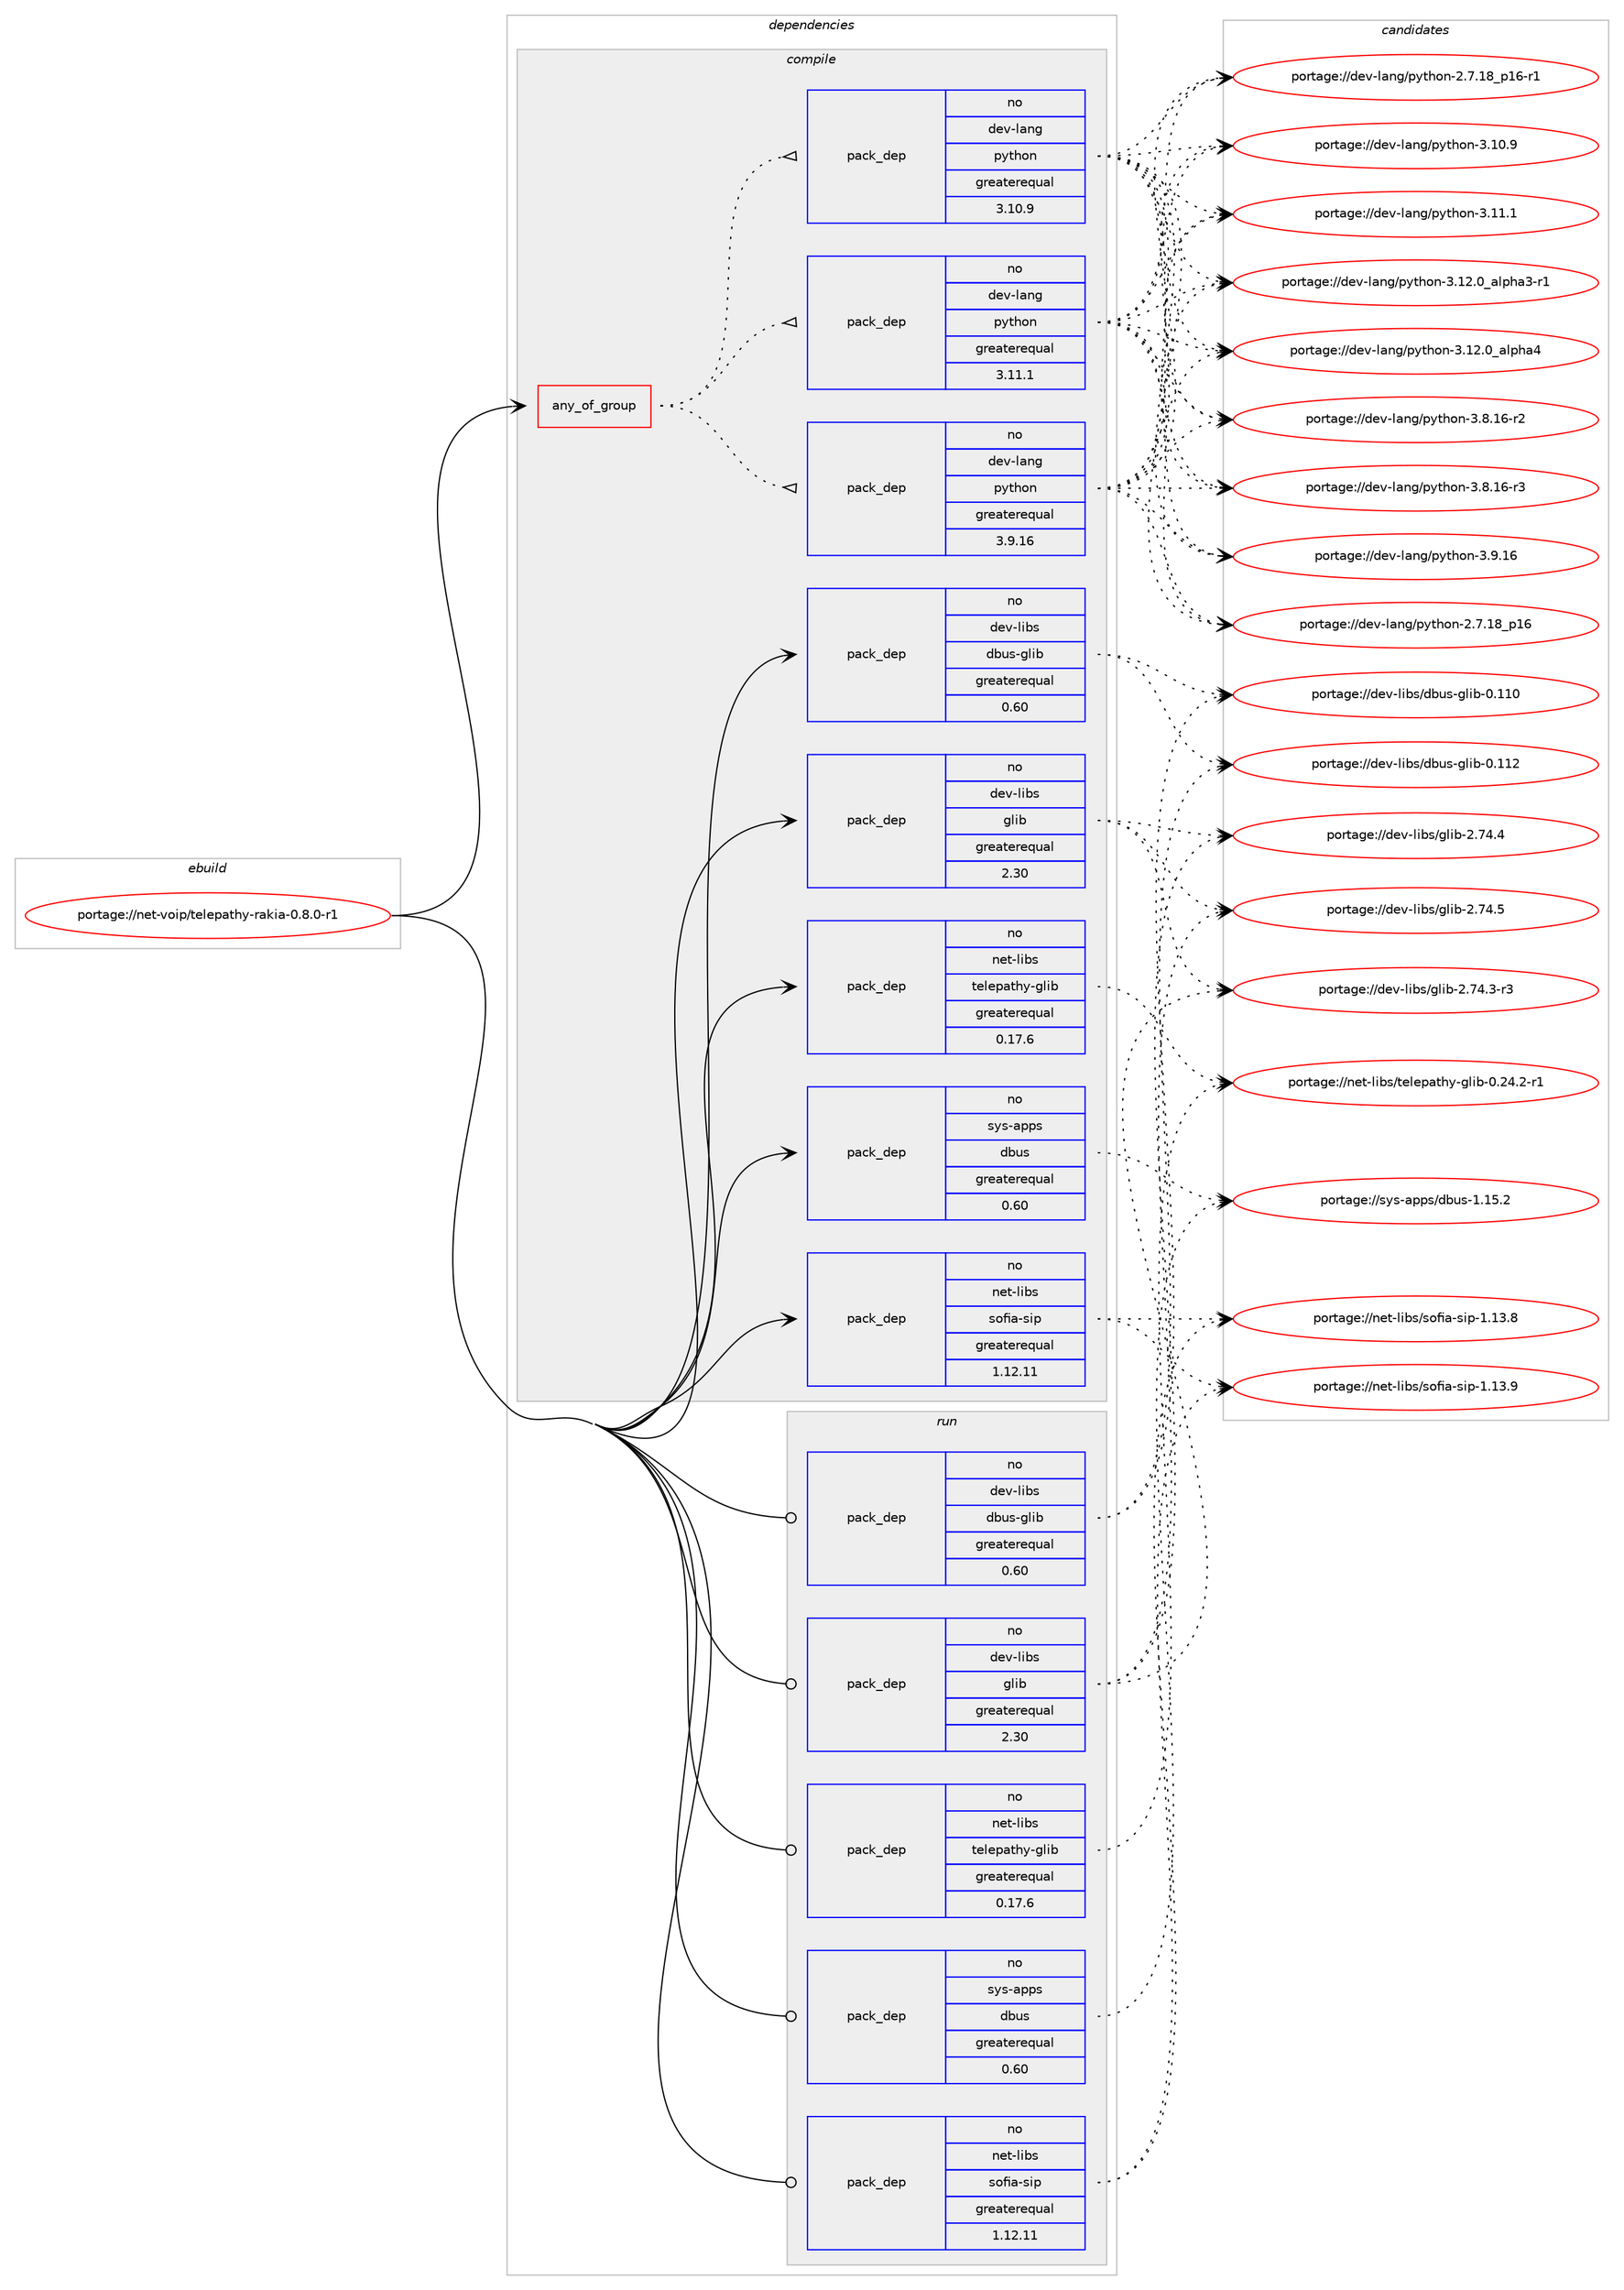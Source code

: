 digraph prolog {

# *************
# Graph options
# *************

newrank=true;
concentrate=true;
compound=true;
graph [rankdir=LR,fontname=Helvetica,fontsize=10,ranksep=1.5];#, ranksep=2.5, nodesep=0.2];
edge  [arrowhead=vee];
node  [fontname=Helvetica,fontsize=10];

# **********
# The ebuild
# **********

subgraph cluster_leftcol {
color=gray;
rank=same;
label=<<i>ebuild</i>>;
id [label="portage://net-voip/telepathy-rakia-0.8.0-r1", color=red, width=4, href="../net-voip/telepathy-rakia-0.8.0-r1.svg"];
}

# ****************
# The dependencies
# ****************

subgraph cluster_midcol {
color=gray;
label=<<i>dependencies</i>>;
subgraph cluster_compile {
fillcolor="#eeeeee";
style=filled;
label=<<i>compile</i>>;
subgraph any11 {
dependency436 [label=<<TABLE BORDER="0" CELLBORDER="1" CELLSPACING="0" CELLPADDING="4"><TR><TD CELLPADDING="10">any_of_group</TD></TR></TABLE>>, shape=none, color=red];subgraph pack193 {
dependency437 [label=<<TABLE BORDER="0" CELLBORDER="1" CELLSPACING="0" CELLPADDING="4" WIDTH="220"><TR><TD ROWSPAN="6" CELLPADDING="30">pack_dep</TD></TR><TR><TD WIDTH="110">no</TD></TR><TR><TD>dev-lang</TD></TR><TR><TD>python</TD></TR><TR><TD>greaterequal</TD></TR><TR><TD>3.11.1</TD></TR></TABLE>>, shape=none, color=blue];
}
dependency436:e -> dependency437:w [weight=20,style="dotted",arrowhead="oinv"];
subgraph pack194 {
dependency438 [label=<<TABLE BORDER="0" CELLBORDER="1" CELLSPACING="0" CELLPADDING="4" WIDTH="220"><TR><TD ROWSPAN="6" CELLPADDING="30">pack_dep</TD></TR><TR><TD WIDTH="110">no</TD></TR><TR><TD>dev-lang</TD></TR><TR><TD>python</TD></TR><TR><TD>greaterequal</TD></TR><TR><TD>3.10.9</TD></TR></TABLE>>, shape=none, color=blue];
}
dependency436:e -> dependency438:w [weight=20,style="dotted",arrowhead="oinv"];
subgraph pack195 {
dependency439 [label=<<TABLE BORDER="0" CELLBORDER="1" CELLSPACING="0" CELLPADDING="4" WIDTH="220"><TR><TD ROWSPAN="6" CELLPADDING="30">pack_dep</TD></TR><TR><TD WIDTH="110">no</TD></TR><TR><TD>dev-lang</TD></TR><TR><TD>python</TD></TR><TR><TD>greaterequal</TD></TR><TR><TD>3.9.16</TD></TR></TABLE>>, shape=none, color=blue];
}
dependency436:e -> dependency439:w [weight=20,style="dotted",arrowhead="oinv"];
}
id:e -> dependency436:w [weight=20,style="solid",arrowhead="vee"];
subgraph pack196 {
dependency440 [label=<<TABLE BORDER="0" CELLBORDER="1" CELLSPACING="0" CELLPADDING="4" WIDTH="220"><TR><TD ROWSPAN="6" CELLPADDING="30">pack_dep</TD></TR><TR><TD WIDTH="110">no</TD></TR><TR><TD>dev-libs</TD></TR><TR><TD>dbus-glib</TD></TR><TR><TD>greaterequal</TD></TR><TR><TD>0.60</TD></TR></TABLE>>, shape=none, color=blue];
}
id:e -> dependency440:w [weight=20,style="solid",arrowhead="vee"];
subgraph pack197 {
dependency441 [label=<<TABLE BORDER="0" CELLBORDER="1" CELLSPACING="0" CELLPADDING="4" WIDTH="220"><TR><TD ROWSPAN="6" CELLPADDING="30">pack_dep</TD></TR><TR><TD WIDTH="110">no</TD></TR><TR><TD>dev-libs</TD></TR><TR><TD>glib</TD></TR><TR><TD>greaterequal</TD></TR><TR><TD>2.30</TD></TR></TABLE>>, shape=none, color=blue];
}
id:e -> dependency441:w [weight=20,style="solid",arrowhead="vee"];
# *** BEGIN UNKNOWN DEPENDENCY TYPE (TODO) ***
# id -> package_dependency(portage://net-voip/telepathy-rakia-0.8.0-r1,install,no,dev-libs,libxslt,none,[,,],[],[])
# *** END UNKNOWN DEPENDENCY TYPE (TODO) ***

subgraph pack198 {
dependency442 [label=<<TABLE BORDER="0" CELLBORDER="1" CELLSPACING="0" CELLPADDING="4" WIDTH="220"><TR><TD ROWSPAN="6" CELLPADDING="30">pack_dep</TD></TR><TR><TD WIDTH="110">no</TD></TR><TR><TD>net-libs</TD></TR><TR><TD>sofia-sip</TD></TR><TR><TD>greaterequal</TD></TR><TR><TD>1.12.11</TD></TR></TABLE>>, shape=none, color=blue];
}
id:e -> dependency442:w [weight=20,style="solid",arrowhead="vee"];
subgraph pack199 {
dependency443 [label=<<TABLE BORDER="0" CELLBORDER="1" CELLSPACING="0" CELLPADDING="4" WIDTH="220"><TR><TD ROWSPAN="6" CELLPADDING="30">pack_dep</TD></TR><TR><TD WIDTH="110">no</TD></TR><TR><TD>net-libs</TD></TR><TR><TD>telepathy-glib</TD></TR><TR><TD>greaterequal</TD></TR><TR><TD>0.17.6</TD></TR></TABLE>>, shape=none, color=blue];
}
id:e -> dependency443:w [weight=20,style="solid",arrowhead="vee"];
subgraph pack200 {
dependency444 [label=<<TABLE BORDER="0" CELLBORDER="1" CELLSPACING="0" CELLPADDING="4" WIDTH="220"><TR><TD ROWSPAN="6" CELLPADDING="30">pack_dep</TD></TR><TR><TD WIDTH="110">no</TD></TR><TR><TD>sys-apps</TD></TR><TR><TD>dbus</TD></TR><TR><TD>greaterequal</TD></TR><TR><TD>0.60</TD></TR></TABLE>>, shape=none, color=blue];
}
id:e -> dependency444:w [weight=20,style="solid",arrowhead="vee"];
}
subgraph cluster_compileandrun {
fillcolor="#eeeeee";
style=filled;
label=<<i>compile and run</i>>;
}
subgraph cluster_run {
fillcolor="#eeeeee";
style=filled;
label=<<i>run</i>>;
subgraph pack201 {
dependency445 [label=<<TABLE BORDER="0" CELLBORDER="1" CELLSPACING="0" CELLPADDING="4" WIDTH="220"><TR><TD ROWSPAN="6" CELLPADDING="30">pack_dep</TD></TR><TR><TD WIDTH="110">no</TD></TR><TR><TD>dev-libs</TD></TR><TR><TD>dbus-glib</TD></TR><TR><TD>greaterequal</TD></TR><TR><TD>0.60</TD></TR></TABLE>>, shape=none, color=blue];
}
id:e -> dependency445:w [weight=20,style="solid",arrowhead="odot"];
subgraph pack202 {
dependency446 [label=<<TABLE BORDER="0" CELLBORDER="1" CELLSPACING="0" CELLPADDING="4" WIDTH="220"><TR><TD ROWSPAN="6" CELLPADDING="30">pack_dep</TD></TR><TR><TD WIDTH="110">no</TD></TR><TR><TD>dev-libs</TD></TR><TR><TD>glib</TD></TR><TR><TD>greaterequal</TD></TR><TR><TD>2.30</TD></TR></TABLE>>, shape=none, color=blue];
}
id:e -> dependency446:w [weight=20,style="solid",arrowhead="odot"];
subgraph pack203 {
dependency447 [label=<<TABLE BORDER="0" CELLBORDER="1" CELLSPACING="0" CELLPADDING="4" WIDTH="220"><TR><TD ROWSPAN="6" CELLPADDING="30">pack_dep</TD></TR><TR><TD WIDTH="110">no</TD></TR><TR><TD>net-libs</TD></TR><TR><TD>sofia-sip</TD></TR><TR><TD>greaterequal</TD></TR><TR><TD>1.12.11</TD></TR></TABLE>>, shape=none, color=blue];
}
id:e -> dependency447:w [weight=20,style="solid",arrowhead="odot"];
subgraph pack204 {
dependency448 [label=<<TABLE BORDER="0" CELLBORDER="1" CELLSPACING="0" CELLPADDING="4" WIDTH="220"><TR><TD ROWSPAN="6" CELLPADDING="30">pack_dep</TD></TR><TR><TD WIDTH="110">no</TD></TR><TR><TD>net-libs</TD></TR><TR><TD>telepathy-glib</TD></TR><TR><TD>greaterequal</TD></TR><TR><TD>0.17.6</TD></TR></TABLE>>, shape=none, color=blue];
}
id:e -> dependency448:w [weight=20,style="solid",arrowhead="odot"];
subgraph pack205 {
dependency449 [label=<<TABLE BORDER="0" CELLBORDER="1" CELLSPACING="0" CELLPADDING="4" WIDTH="220"><TR><TD ROWSPAN="6" CELLPADDING="30">pack_dep</TD></TR><TR><TD WIDTH="110">no</TD></TR><TR><TD>sys-apps</TD></TR><TR><TD>dbus</TD></TR><TR><TD>greaterequal</TD></TR><TR><TD>0.60</TD></TR></TABLE>>, shape=none, color=blue];
}
id:e -> dependency449:w [weight=20,style="solid",arrowhead="odot"];
# *** BEGIN UNKNOWN DEPENDENCY TYPE (TODO) ***
# id -> package_dependency(portage://net-voip/telepathy-rakia-0.8.0-r1,run,weak,net-voip,telepathy-sofiasip,none,[,,],[],[])
# *** END UNKNOWN DEPENDENCY TYPE (TODO) ***

}
}

# **************
# The candidates
# **************

subgraph cluster_choices {
rank=same;
color=gray;
label=<<i>candidates</i>>;

subgraph choice193 {
color=black;
nodesep=1;
choice10010111845108971101034711212111610411111045504655464956951124954 [label="portage://dev-lang/python-2.7.18_p16", color=red, width=4,href="../dev-lang/python-2.7.18_p16.svg"];
choice100101118451089711010347112121116104111110455046554649569511249544511449 [label="portage://dev-lang/python-2.7.18_p16-r1", color=red, width=4,href="../dev-lang/python-2.7.18_p16-r1.svg"];
choice10010111845108971101034711212111610411111045514649484657 [label="portage://dev-lang/python-3.10.9", color=red, width=4,href="../dev-lang/python-3.10.9.svg"];
choice10010111845108971101034711212111610411111045514649494649 [label="portage://dev-lang/python-3.11.1", color=red, width=4,href="../dev-lang/python-3.11.1.svg"];
choice10010111845108971101034711212111610411111045514649504648959710811210497514511449 [label="portage://dev-lang/python-3.12.0_alpha3-r1", color=red, width=4,href="../dev-lang/python-3.12.0_alpha3-r1.svg"];
choice1001011184510897110103471121211161041111104551464950464895971081121049752 [label="portage://dev-lang/python-3.12.0_alpha4", color=red, width=4,href="../dev-lang/python-3.12.0_alpha4.svg"];
choice100101118451089711010347112121116104111110455146564649544511450 [label="portage://dev-lang/python-3.8.16-r2", color=red, width=4,href="../dev-lang/python-3.8.16-r2.svg"];
choice100101118451089711010347112121116104111110455146564649544511451 [label="portage://dev-lang/python-3.8.16-r3", color=red, width=4,href="../dev-lang/python-3.8.16-r3.svg"];
choice10010111845108971101034711212111610411111045514657464954 [label="portage://dev-lang/python-3.9.16", color=red, width=4,href="../dev-lang/python-3.9.16.svg"];
dependency437:e -> choice10010111845108971101034711212111610411111045504655464956951124954:w [style=dotted,weight="100"];
dependency437:e -> choice100101118451089711010347112121116104111110455046554649569511249544511449:w [style=dotted,weight="100"];
dependency437:e -> choice10010111845108971101034711212111610411111045514649484657:w [style=dotted,weight="100"];
dependency437:e -> choice10010111845108971101034711212111610411111045514649494649:w [style=dotted,weight="100"];
dependency437:e -> choice10010111845108971101034711212111610411111045514649504648959710811210497514511449:w [style=dotted,weight="100"];
dependency437:e -> choice1001011184510897110103471121211161041111104551464950464895971081121049752:w [style=dotted,weight="100"];
dependency437:e -> choice100101118451089711010347112121116104111110455146564649544511450:w [style=dotted,weight="100"];
dependency437:e -> choice100101118451089711010347112121116104111110455146564649544511451:w [style=dotted,weight="100"];
dependency437:e -> choice10010111845108971101034711212111610411111045514657464954:w [style=dotted,weight="100"];
}
subgraph choice194 {
color=black;
nodesep=1;
choice10010111845108971101034711212111610411111045504655464956951124954 [label="portage://dev-lang/python-2.7.18_p16", color=red, width=4,href="../dev-lang/python-2.7.18_p16.svg"];
choice100101118451089711010347112121116104111110455046554649569511249544511449 [label="portage://dev-lang/python-2.7.18_p16-r1", color=red, width=4,href="../dev-lang/python-2.7.18_p16-r1.svg"];
choice10010111845108971101034711212111610411111045514649484657 [label="portage://dev-lang/python-3.10.9", color=red, width=4,href="../dev-lang/python-3.10.9.svg"];
choice10010111845108971101034711212111610411111045514649494649 [label="portage://dev-lang/python-3.11.1", color=red, width=4,href="../dev-lang/python-3.11.1.svg"];
choice10010111845108971101034711212111610411111045514649504648959710811210497514511449 [label="portage://dev-lang/python-3.12.0_alpha3-r1", color=red, width=4,href="../dev-lang/python-3.12.0_alpha3-r1.svg"];
choice1001011184510897110103471121211161041111104551464950464895971081121049752 [label="portage://dev-lang/python-3.12.0_alpha4", color=red, width=4,href="../dev-lang/python-3.12.0_alpha4.svg"];
choice100101118451089711010347112121116104111110455146564649544511450 [label="portage://dev-lang/python-3.8.16-r2", color=red, width=4,href="../dev-lang/python-3.8.16-r2.svg"];
choice100101118451089711010347112121116104111110455146564649544511451 [label="portage://dev-lang/python-3.8.16-r3", color=red, width=4,href="../dev-lang/python-3.8.16-r3.svg"];
choice10010111845108971101034711212111610411111045514657464954 [label="portage://dev-lang/python-3.9.16", color=red, width=4,href="../dev-lang/python-3.9.16.svg"];
dependency438:e -> choice10010111845108971101034711212111610411111045504655464956951124954:w [style=dotted,weight="100"];
dependency438:e -> choice100101118451089711010347112121116104111110455046554649569511249544511449:w [style=dotted,weight="100"];
dependency438:e -> choice10010111845108971101034711212111610411111045514649484657:w [style=dotted,weight="100"];
dependency438:e -> choice10010111845108971101034711212111610411111045514649494649:w [style=dotted,weight="100"];
dependency438:e -> choice10010111845108971101034711212111610411111045514649504648959710811210497514511449:w [style=dotted,weight="100"];
dependency438:e -> choice1001011184510897110103471121211161041111104551464950464895971081121049752:w [style=dotted,weight="100"];
dependency438:e -> choice100101118451089711010347112121116104111110455146564649544511450:w [style=dotted,weight="100"];
dependency438:e -> choice100101118451089711010347112121116104111110455146564649544511451:w [style=dotted,weight="100"];
dependency438:e -> choice10010111845108971101034711212111610411111045514657464954:w [style=dotted,weight="100"];
}
subgraph choice195 {
color=black;
nodesep=1;
choice10010111845108971101034711212111610411111045504655464956951124954 [label="portage://dev-lang/python-2.7.18_p16", color=red, width=4,href="../dev-lang/python-2.7.18_p16.svg"];
choice100101118451089711010347112121116104111110455046554649569511249544511449 [label="portage://dev-lang/python-2.7.18_p16-r1", color=red, width=4,href="../dev-lang/python-2.7.18_p16-r1.svg"];
choice10010111845108971101034711212111610411111045514649484657 [label="portage://dev-lang/python-3.10.9", color=red, width=4,href="../dev-lang/python-3.10.9.svg"];
choice10010111845108971101034711212111610411111045514649494649 [label="portage://dev-lang/python-3.11.1", color=red, width=4,href="../dev-lang/python-3.11.1.svg"];
choice10010111845108971101034711212111610411111045514649504648959710811210497514511449 [label="portage://dev-lang/python-3.12.0_alpha3-r1", color=red, width=4,href="../dev-lang/python-3.12.0_alpha3-r1.svg"];
choice1001011184510897110103471121211161041111104551464950464895971081121049752 [label="portage://dev-lang/python-3.12.0_alpha4", color=red, width=4,href="../dev-lang/python-3.12.0_alpha4.svg"];
choice100101118451089711010347112121116104111110455146564649544511450 [label="portage://dev-lang/python-3.8.16-r2", color=red, width=4,href="../dev-lang/python-3.8.16-r2.svg"];
choice100101118451089711010347112121116104111110455146564649544511451 [label="portage://dev-lang/python-3.8.16-r3", color=red, width=4,href="../dev-lang/python-3.8.16-r3.svg"];
choice10010111845108971101034711212111610411111045514657464954 [label="portage://dev-lang/python-3.9.16", color=red, width=4,href="../dev-lang/python-3.9.16.svg"];
dependency439:e -> choice10010111845108971101034711212111610411111045504655464956951124954:w [style=dotted,weight="100"];
dependency439:e -> choice100101118451089711010347112121116104111110455046554649569511249544511449:w [style=dotted,weight="100"];
dependency439:e -> choice10010111845108971101034711212111610411111045514649484657:w [style=dotted,weight="100"];
dependency439:e -> choice10010111845108971101034711212111610411111045514649494649:w [style=dotted,weight="100"];
dependency439:e -> choice10010111845108971101034711212111610411111045514649504648959710811210497514511449:w [style=dotted,weight="100"];
dependency439:e -> choice1001011184510897110103471121211161041111104551464950464895971081121049752:w [style=dotted,weight="100"];
dependency439:e -> choice100101118451089711010347112121116104111110455146564649544511450:w [style=dotted,weight="100"];
dependency439:e -> choice100101118451089711010347112121116104111110455146564649544511451:w [style=dotted,weight="100"];
dependency439:e -> choice10010111845108971101034711212111610411111045514657464954:w [style=dotted,weight="100"];
}
subgraph choice196 {
color=black;
nodesep=1;
choice100101118451081059811547100981171154510310810598454846494948 [label="portage://dev-libs/dbus-glib-0.110", color=red, width=4,href="../dev-libs/dbus-glib-0.110.svg"];
choice100101118451081059811547100981171154510310810598454846494950 [label="portage://dev-libs/dbus-glib-0.112", color=red, width=4,href="../dev-libs/dbus-glib-0.112.svg"];
dependency440:e -> choice100101118451081059811547100981171154510310810598454846494948:w [style=dotted,weight="100"];
dependency440:e -> choice100101118451081059811547100981171154510310810598454846494950:w [style=dotted,weight="100"];
}
subgraph choice197 {
color=black;
nodesep=1;
choice10010111845108105981154710310810598455046555246514511451 [label="portage://dev-libs/glib-2.74.3-r3", color=red, width=4,href="../dev-libs/glib-2.74.3-r3.svg"];
choice1001011184510810598115471031081059845504655524652 [label="portage://dev-libs/glib-2.74.4", color=red, width=4,href="../dev-libs/glib-2.74.4.svg"];
choice1001011184510810598115471031081059845504655524653 [label="portage://dev-libs/glib-2.74.5", color=red, width=4,href="../dev-libs/glib-2.74.5.svg"];
dependency441:e -> choice10010111845108105981154710310810598455046555246514511451:w [style=dotted,weight="100"];
dependency441:e -> choice1001011184510810598115471031081059845504655524652:w [style=dotted,weight="100"];
dependency441:e -> choice1001011184510810598115471031081059845504655524653:w [style=dotted,weight="100"];
}
subgraph choice198 {
color=black;
nodesep=1;
choice110101116451081059811547115111102105974511510511245494649514656 [label="portage://net-libs/sofia-sip-1.13.8", color=red, width=4,href="../net-libs/sofia-sip-1.13.8.svg"];
choice110101116451081059811547115111102105974511510511245494649514657 [label="portage://net-libs/sofia-sip-1.13.9", color=red, width=4,href="../net-libs/sofia-sip-1.13.9.svg"];
dependency442:e -> choice110101116451081059811547115111102105974511510511245494649514656:w [style=dotted,weight="100"];
dependency442:e -> choice110101116451081059811547115111102105974511510511245494649514657:w [style=dotted,weight="100"];
}
subgraph choice199 {
color=black;
nodesep=1;
choice110101116451081059811547116101108101112971161041214510310810598454846505246504511449 [label="portage://net-libs/telepathy-glib-0.24.2-r1", color=red, width=4,href="../net-libs/telepathy-glib-0.24.2-r1.svg"];
dependency443:e -> choice110101116451081059811547116101108101112971161041214510310810598454846505246504511449:w [style=dotted,weight="100"];
}
subgraph choice200 {
color=black;
nodesep=1;
choice1151211154597112112115471009811711545494649534650 [label="portage://sys-apps/dbus-1.15.2", color=red, width=4,href="../sys-apps/dbus-1.15.2.svg"];
dependency444:e -> choice1151211154597112112115471009811711545494649534650:w [style=dotted,weight="100"];
}
subgraph choice201 {
color=black;
nodesep=1;
choice100101118451081059811547100981171154510310810598454846494948 [label="portage://dev-libs/dbus-glib-0.110", color=red, width=4,href="../dev-libs/dbus-glib-0.110.svg"];
choice100101118451081059811547100981171154510310810598454846494950 [label="portage://dev-libs/dbus-glib-0.112", color=red, width=4,href="../dev-libs/dbus-glib-0.112.svg"];
dependency445:e -> choice100101118451081059811547100981171154510310810598454846494948:w [style=dotted,weight="100"];
dependency445:e -> choice100101118451081059811547100981171154510310810598454846494950:w [style=dotted,weight="100"];
}
subgraph choice202 {
color=black;
nodesep=1;
choice10010111845108105981154710310810598455046555246514511451 [label="portage://dev-libs/glib-2.74.3-r3", color=red, width=4,href="../dev-libs/glib-2.74.3-r3.svg"];
choice1001011184510810598115471031081059845504655524652 [label="portage://dev-libs/glib-2.74.4", color=red, width=4,href="../dev-libs/glib-2.74.4.svg"];
choice1001011184510810598115471031081059845504655524653 [label="portage://dev-libs/glib-2.74.5", color=red, width=4,href="../dev-libs/glib-2.74.5.svg"];
dependency446:e -> choice10010111845108105981154710310810598455046555246514511451:w [style=dotted,weight="100"];
dependency446:e -> choice1001011184510810598115471031081059845504655524652:w [style=dotted,weight="100"];
dependency446:e -> choice1001011184510810598115471031081059845504655524653:w [style=dotted,weight="100"];
}
subgraph choice203 {
color=black;
nodesep=1;
choice110101116451081059811547115111102105974511510511245494649514656 [label="portage://net-libs/sofia-sip-1.13.8", color=red, width=4,href="../net-libs/sofia-sip-1.13.8.svg"];
choice110101116451081059811547115111102105974511510511245494649514657 [label="portage://net-libs/sofia-sip-1.13.9", color=red, width=4,href="../net-libs/sofia-sip-1.13.9.svg"];
dependency447:e -> choice110101116451081059811547115111102105974511510511245494649514656:w [style=dotted,weight="100"];
dependency447:e -> choice110101116451081059811547115111102105974511510511245494649514657:w [style=dotted,weight="100"];
}
subgraph choice204 {
color=black;
nodesep=1;
choice110101116451081059811547116101108101112971161041214510310810598454846505246504511449 [label="portage://net-libs/telepathy-glib-0.24.2-r1", color=red, width=4,href="../net-libs/telepathy-glib-0.24.2-r1.svg"];
dependency448:e -> choice110101116451081059811547116101108101112971161041214510310810598454846505246504511449:w [style=dotted,weight="100"];
}
subgraph choice205 {
color=black;
nodesep=1;
choice1151211154597112112115471009811711545494649534650 [label="portage://sys-apps/dbus-1.15.2", color=red, width=4,href="../sys-apps/dbus-1.15.2.svg"];
dependency449:e -> choice1151211154597112112115471009811711545494649534650:w [style=dotted,weight="100"];
}
}

}
